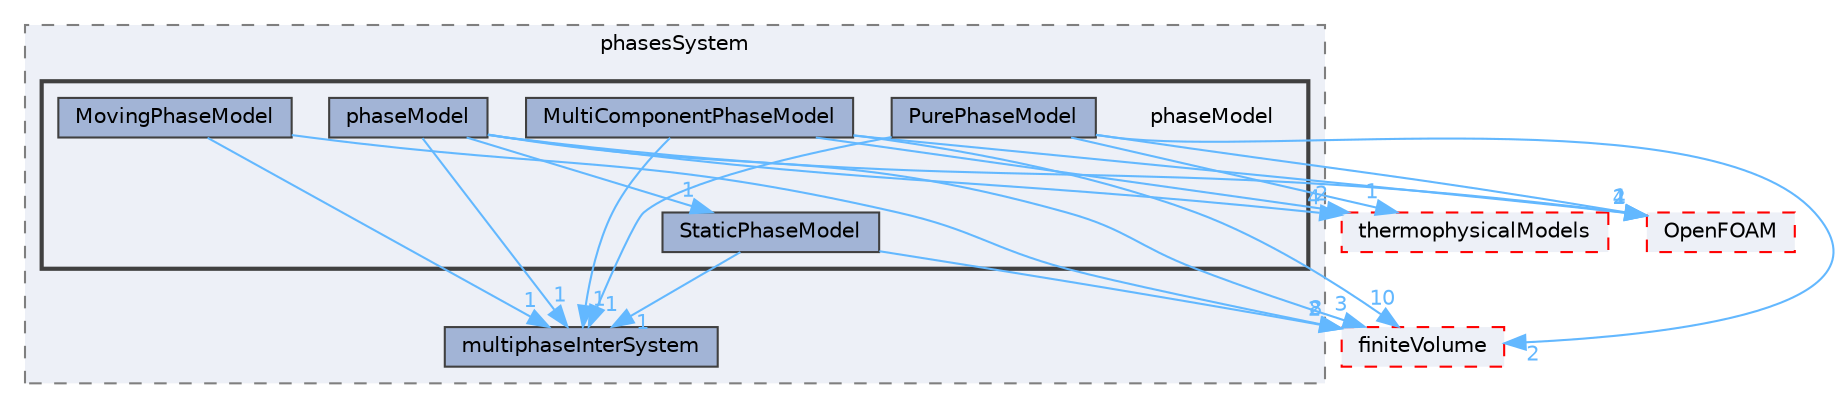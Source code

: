 digraph "src/phaseSystemModels/multiphaseInter/phasesSystem/phaseModel"
{
 // LATEX_PDF_SIZE
  bgcolor="transparent";
  edge [fontname=Helvetica,fontsize=10,labelfontname=Helvetica,labelfontsize=10];
  node [fontname=Helvetica,fontsize=10,shape=box,height=0.2,width=0.4];
  compound=true
  subgraph clusterdir_db395476bb1f6f0ed4c109e4728d6393 {
    graph [ bgcolor="#edf0f7", pencolor="grey50", label="phasesSystem", fontname=Helvetica,fontsize=10 style="filled,dashed", URL="dir_db395476bb1f6f0ed4c109e4728d6393.html",tooltip=""]
  dir_8db67793dc6162db50b0e8f788e6cae6 [label="multiphaseInterSystem", fillcolor="#a2b4d6", color="grey25", style="filled", URL="dir_8db67793dc6162db50b0e8f788e6cae6.html",tooltip=""];
  subgraph clusterdir_c421ec4c32348529fac9d8d51e14f978 {
    graph [ bgcolor="#edf0f7", pencolor="grey25", label="", fontname=Helvetica,fontsize=10 style="filled,bold", URL="dir_c421ec4c32348529fac9d8d51e14f978.html",tooltip=""]
    dir_c421ec4c32348529fac9d8d51e14f978 [shape=plaintext, label="phaseModel"];
  dir_b75fdfc5dd49974716ebd27582f62b1a [label="MovingPhaseModel", fillcolor="#a2b4d6", color="grey25", style="filled", URL="dir_b75fdfc5dd49974716ebd27582f62b1a.html",tooltip=""];
  dir_62e5475a1857365698b4c97d9f8c304b [label="MultiComponentPhaseModel", fillcolor="#a2b4d6", color="grey25", style="filled", URL="dir_62e5475a1857365698b4c97d9f8c304b.html",tooltip=""];
  dir_9baf281369e5698d0892f77b597c4d33 [label="phaseModel", fillcolor="#a2b4d6", color="grey25", style="filled", URL="dir_9baf281369e5698d0892f77b597c4d33.html",tooltip=""];
  dir_abaea9e1cf86e64902c21dcda86a6f0a [label="PurePhaseModel", fillcolor="#a2b4d6", color="grey25", style="filled", URL="dir_abaea9e1cf86e64902c21dcda86a6f0a.html",tooltip=""];
  dir_fb5dabf37c442a2b85f5c45eee22536b [label="StaticPhaseModel", fillcolor="#a2b4d6", color="grey25", style="filled", URL="dir_fb5dabf37c442a2b85f5c45eee22536b.html",tooltip=""];
  }
  }
  dir_2778d089ec5c4f66810b11f753867003 [label="thermophysicalModels", fillcolor="#edf0f7", color="red", style="filled,dashed", URL="dir_2778d089ec5c4f66810b11f753867003.html",tooltip=""];
  dir_9bd15774b555cf7259a6fa18f99fe99b [label="finiteVolume", fillcolor="#edf0f7", color="red", style="filled,dashed", URL="dir_9bd15774b555cf7259a6fa18f99fe99b.html",tooltip=""];
  dir_c5473ff19b20e6ec4dfe5c310b3778a8 [label="OpenFOAM", fillcolor="#edf0f7", color="red", style="filled,dashed", URL="dir_c5473ff19b20e6ec4dfe5c310b3778a8.html",tooltip=""];
  dir_b75fdfc5dd49974716ebd27582f62b1a->dir_8db67793dc6162db50b0e8f788e6cae6 [headlabel="1", labeldistance=1.5 headhref="dir_002452_002487.html" href="dir_002452_002487.html" color="steelblue1" fontcolor="steelblue1"];
  dir_b75fdfc5dd49974716ebd27582f62b1a->dir_9bd15774b555cf7259a6fa18f99fe99b [headlabel="8", labeldistance=1.5 headhref="dir_002452_001387.html" href="dir_002452_001387.html" color="steelblue1" fontcolor="steelblue1"];
  dir_62e5475a1857365698b4c97d9f8c304b->dir_2778d089ec5c4f66810b11f753867003 [headlabel="2", labeldistance=1.5 headhref="dir_002471_004022.html" href="dir_002471_004022.html" color="steelblue1" fontcolor="steelblue1"];
  dir_62e5475a1857365698b4c97d9f8c304b->dir_8db67793dc6162db50b0e8f788e6cae6 [headlabel="1", labeldistance=1.5 headhref="dir_002471_002487.html" href="dir_002471_002487.html" color="steelblue1" fontcolor="steelblue1"];
  dir_62e5475a1857365698b4c97d9f8c304b->dir_9bd15774b555cf7259a6fa18f99fe99b [headlabel="10", labeldistance=1.5 headhref="dir_002471_001387.html" href="dir_002471_001387.html" color="steelblue1" fontcolor="steelblue1"];
  dir_62e5475a1857365698b4c97d9f8c304b->dir_c5473ff19b20e6ec4dfe5c310b3778a8 [headlabel="2", labeldistance=1.5 headhref="dir_002471_002695.html" href="dir_002471_002695.html" color="steelblue1" fontcolor="steelblue1"];
  dir_9baf281369e5698d0892f77b597c4d33->dir_2778d089ec5c4f66810b11f753867003 [headlabel="4", labeldistance=1.5 headhref="dir_002893_004022.html" href="dir_002893_004022.html" color="steelblue1" fontcolor="steelblue1"];
  dir_9baf281369e5698d0892f77b597c4d33->dir_8db67793dc6162db50b0e8f788e6cae6 [headlabel="1", labeldistance=1.5 headhref="dir_002893_002487.html" href="dir_002893_002487.html" color="steelblue1" fontcolor="steelblue1"];
  dir_9baf281369e5698d0892f77b597c4d33->dir_9bd15774b555cf7259a6fa18f99fe99b [headlabel="3", labeldistance=1.5 headhref="dir_002893_001387.html" href="dir_002893_001387.html" color="steelblue1" fontcolor="steelblue1"];
  dir_9baf281369e5698d0892f77b597c4d33->dir_c5473ff19b20e6ec4dfe5c310b3778a8 [headlabel="4", labeldistance=1.5 headhref="dir_002893_002695.html" href="dir_002893_002695.html" color="steelblue1" fontcolor="steelblue1"];
  dir_9baf281369e5698d0892f77b597c4d33->dir_fb5dabf37c442a2b85f5c45eee22536b [headlabel="1", labeldistance=1.5 headhref="dir_002893_003759.html" href="dir_002893_003759.html" color="steelblue1" fontcolor="steelblue1"];
  dir_abaea9e1cf86e64902c21dcda86a6f0a->dir_2778d089ec5c4f66810b11f753867003 [headlabel="1", labeldistance=1.5 headhref="dir_003133_004022.html" href="dir_003133_004022.html" color="steelblue1" fontcolor="steelblue1"];
  dir_abaea9e1cf86e64902c21dcda86a6f0a->dir_8db67793dc6162db50b0e8f788e6cae6 [headlabel="1", labeldistance=1.5 headhref="dir_003133_002487.html" href="dir_003133_002487.html" color="steelblue1" fontcolor="steelblue1"];
  dir_abaea9e1cf86e64902c21dcda86a6f0a->dir_9bd15774b555cf7259a6fa18f99fe99b [headlabel="2", labeldistance=1.5 headhref="dir_003133_001387.html" href="dir_003133_001387.html" color="steelblue1" fontcolor="steelblue1"];
  dir_abaea9e1cf86e64902c21dcda86a6f0a->dir_c5473ff19b20e6ec4dfe5c310b3778a8 [headlabel="1", labeldistance=1.5 headhref="dir_003133_002695.html" href="dir_003133_002695.html" color="steelblue1" fontcolor="steelblue1"];
  dir_fb5dabf37c442a2b85f5c45eee22536b->dir_8db67793dc6162db50b0e8f788e6cae6 [headlabel="1", labeldistance=1.5 headhref="dir_003759_002487.html" href="dir_003759_002487.html" color="steelblue1" fontcolor="steelblue1"];
  dir_fb5dabf37c442a2b85f5c45eee22536b->dir_9bd15774b555cf7259a6fa18f99fe99b [headlabel="2", labeldistance=1.5 headhref="dir_003759_001387.html" href="dir_003759_001387.html" color="steelblue1" fontcolor="steelblue1"];
}
